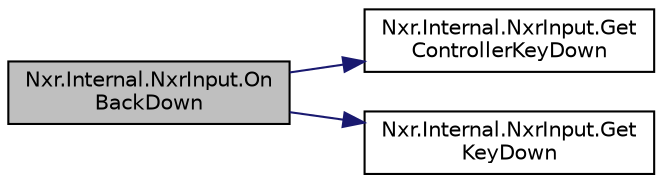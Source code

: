 digraph "Nxr.Internal.NxrInput.OnBackDown"
{
 // LATEX_PDF_SIZE
  edge [fontname="Helvetica",fontsize="10",labelfontname="Helvetica",labelfontsize="10"];
  node [fontname="Helvetica",fontsize="10",shape=record];
  rankdir="LR";
  Node1 [label="Nxr.Internal.NxrInput.On\lBackDown",height=0.2,width=0.4,color="black", fillcolor="grey75", style="filled", fontcolor="black",tooltip="Whether the back button is down. (hmd or controller)"];
  Node1 -> Node2 [color="midnightblue",fontsize="10",style="solid",fontname="Helvetica"];
  Node2 [label="Nxr.Internal.NxrInput.Get\lControllerKeyDown",height=0.2,width=0.4,color="black", fillcolor="white", style="filled",URL="$class_nxr_1_1_internal_1_1_nxr_input.html#a12d309920e0a8cdc8e4382c499331170",tooltip="Check 3dof controller key status, whether the button is down"];
  Node1 -> Node3 [color="midnightblue",fontsize="10",style="solid",fontname="Helvetica"];
  Node3 [label="Nxr.Internal.NxrInput.Get\lKeyDown",height=0.2,width=0.4,color="black", fillcolor="white", style="filled",URL="$class_nxr_1_1_internal_1_1_nxr_input.html#a5998023fd265137f8c4c53890a573df9",tooltip="Check hmd key status, whether the button is down"];
}
